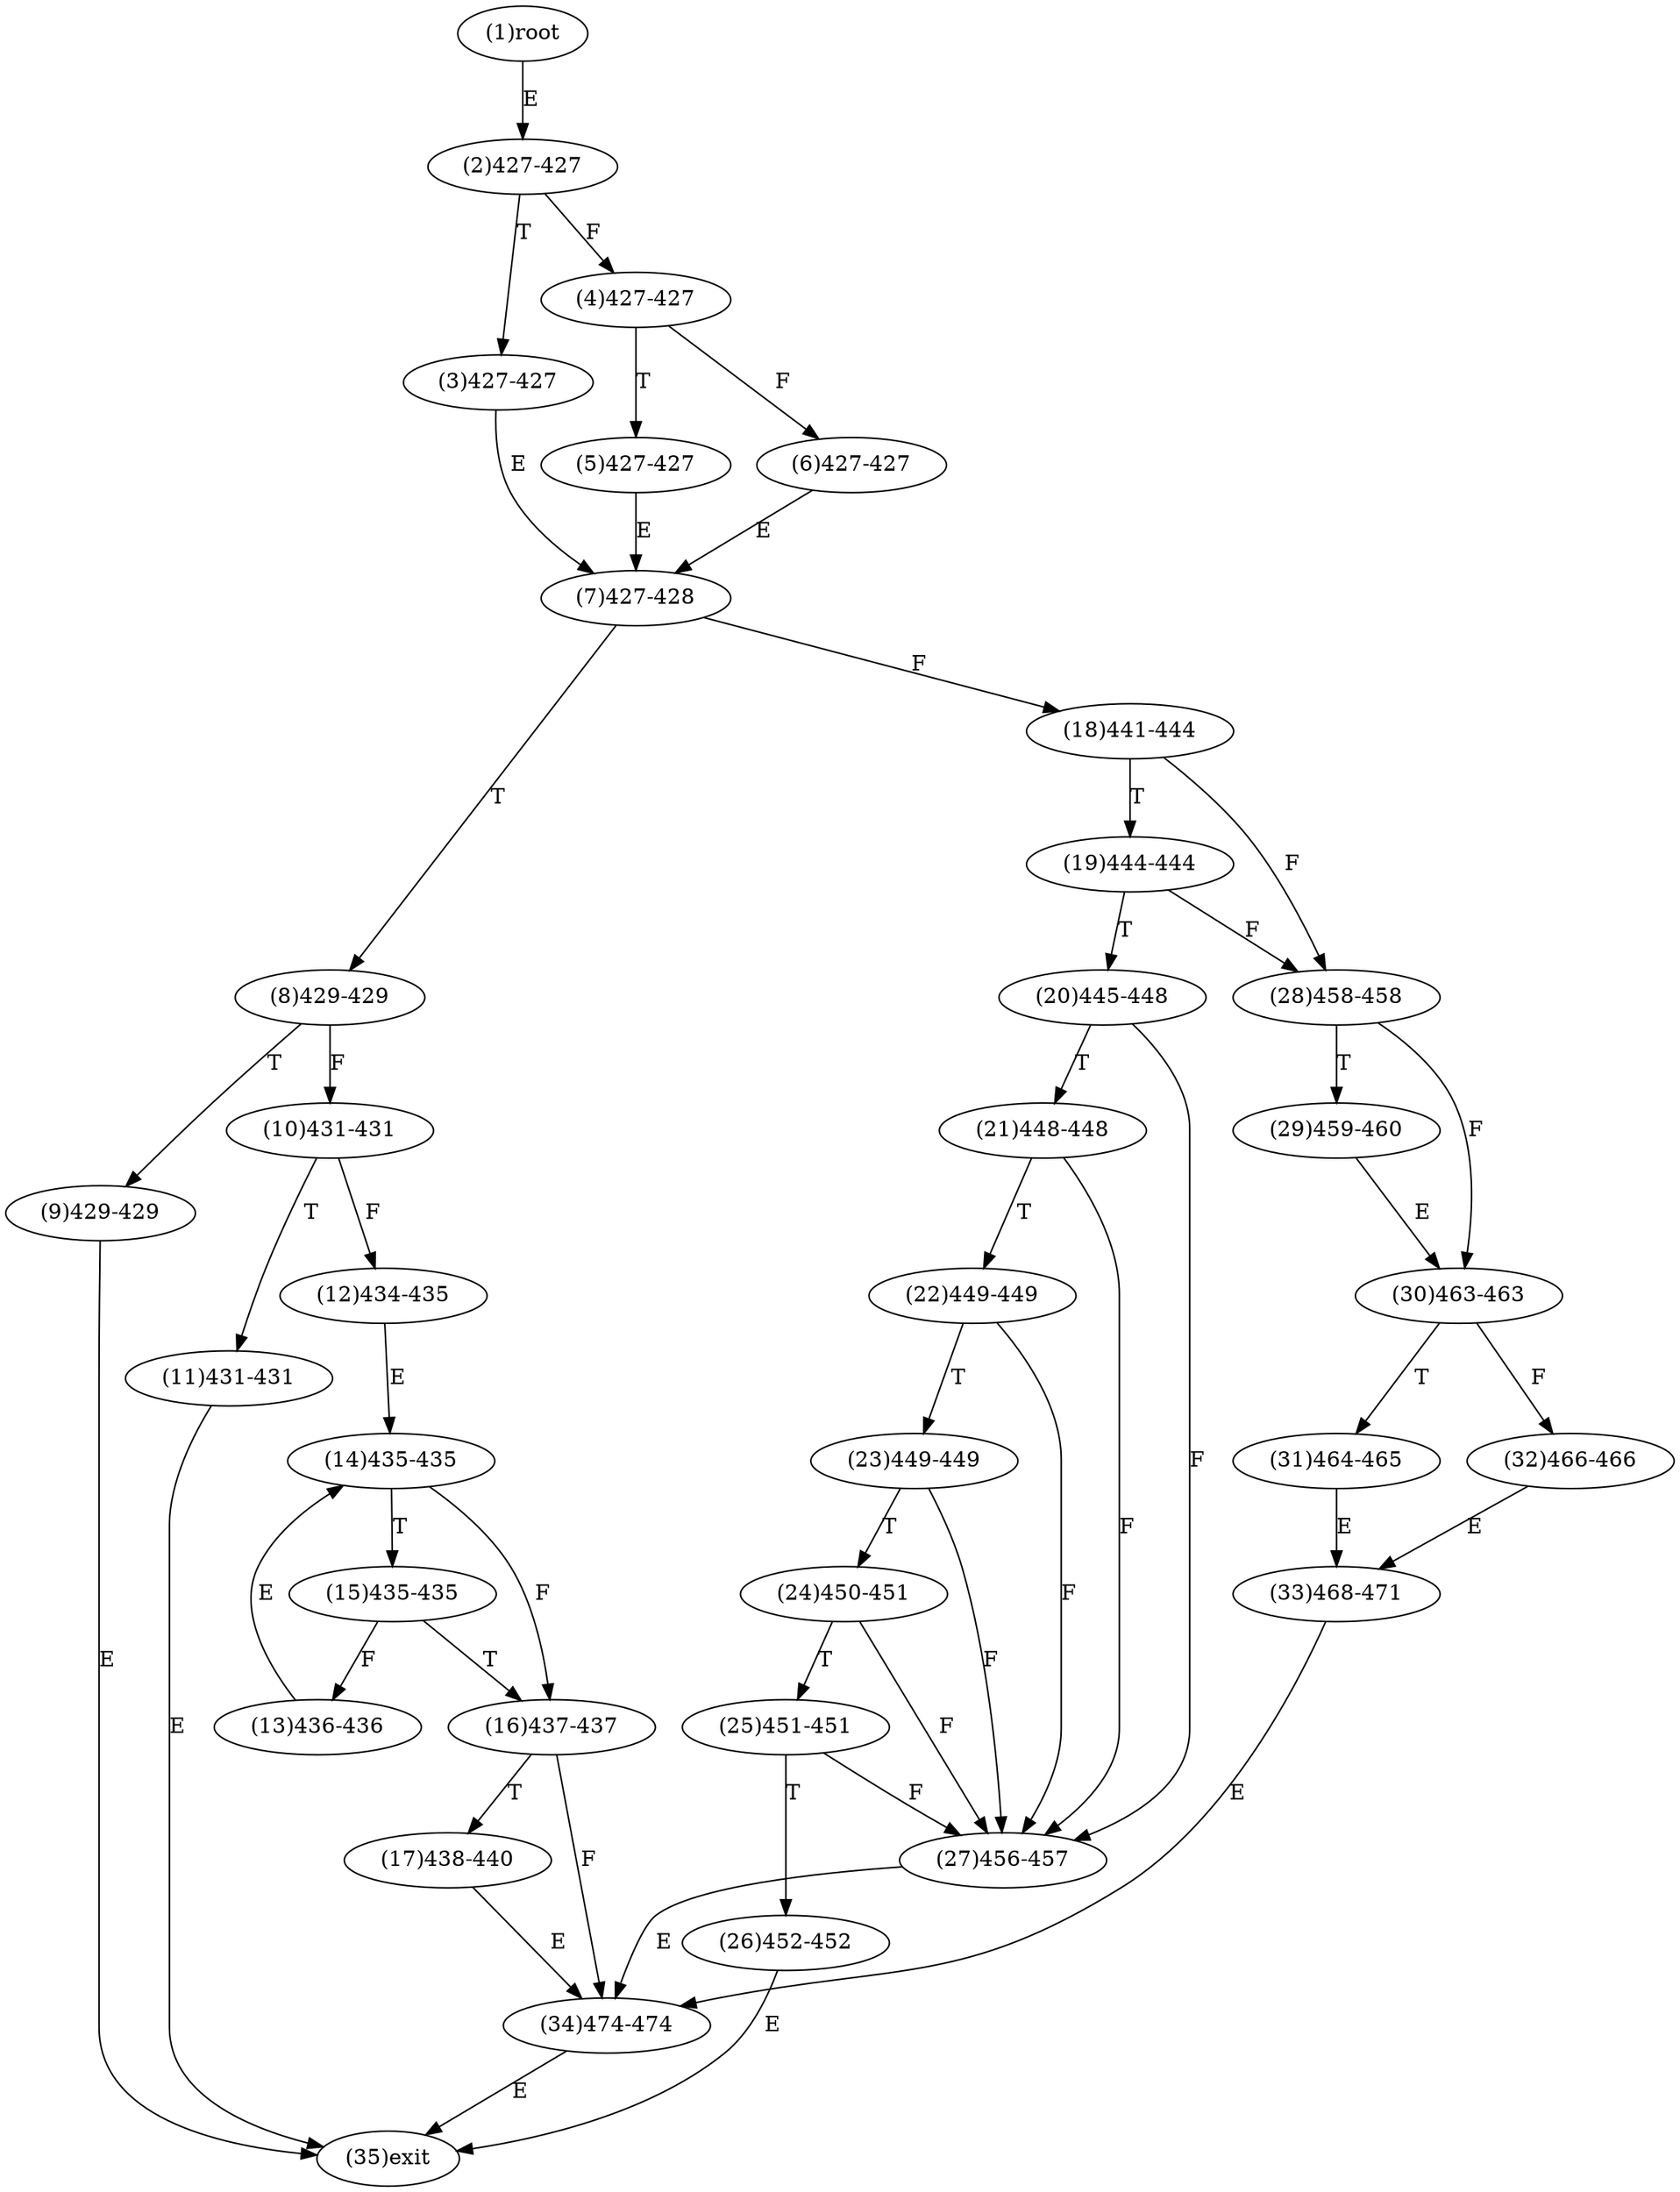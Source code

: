 digraph "" { 
1[ label="(1)root"];
2[ label="(2)427-427"];
3[ label="(3)427-427"];
4[ label="(4)427-427"];
5[ label="(5)427-427"];
6[ label="(6)427-427"];
7[ label="(7)427-428"];
8[ label="(8)429-429"];
9[ label="(9)429-429"];
10[ label="(10)431-431"];
11[ label="(11)431-431"];
12[ label="(12)434-435"];
13[ label="(13)436-436"];
14[ label="(14)435-435"];
15[ label="(15)435-435"];
17[ label="(17)438-440"];
16[ label="(16)437-437"];
19[ label="(19)444-444"];
18[ label="(18)441-444"];
21[ label="(21)448-448"];
20[ label="(20)445-448"];
23[ label="(23)449-449"];
22[ label="(22)449-449"];
25[ label="(25)451-451"];
24[ label="(24)450-451"];
27[ label="(27)456-457"];
26[ label="(26)452-452"];
29[ label="(29)459-460"];
28[ label="(28)458-458"];
31[ label="(31)464-465"];
30[ label="(30)463-463"];
34[ label="(34)474-474"];
35[ label="(35)exit"];
32[ label="(32)466-466"];
33[ label="(33)468-471"];
1->2[ label="E"];
2->4[ label="F"];
2->3[ label="T"];
3->7[ label="E"];
4->6[ label="F"];
4->5[ label="T"];
5->7[ label="E"];
6->7[ label="E"];
7->18[ label="F"];
7->8[ label="T"];
8->10[ label="F"];
8->9[ label="T"];
9->35[ label="E"];
10->12[ label="F"];
10->11[ label="T"];
11->35[ label="E"];
12->14[ label="E"];
13->14[ label="E"];
14->16[ label="F"];
14->15[ label="T"];
15->13[ label="F"];
15->16[ label="T"];
16->34[ label="F"];
16->17[ label="T"];
17->34[ label="E"];
18->28[ label="F"];
18->19[ label="T"];
19->28[ label="F"];
19->20[ label="T"];
20->27[ label="F"];
20->21[ label="T"];
21->27[ label="F"];
21->22[ label="T"];
22->27[ label="F"];
22->23[ label="T"];
23->27[ label="F"];
23->24[ label="T"];
24->27[ label="F"];
24->25[ label="T"];
25->27[ label="F"];
25->26[ label="T"];
26->35[ label="E"];
27->34[ label="E"];
28->30[ label="F"];
28->29[ label="T"];
29->30[ label="E"];
30->32[ label="F"];
30->31[ label="T"];
31->33[ label="E"];
32->33[ label="E"];
33->34[ label="E"];
34->35[ label="E"];
}